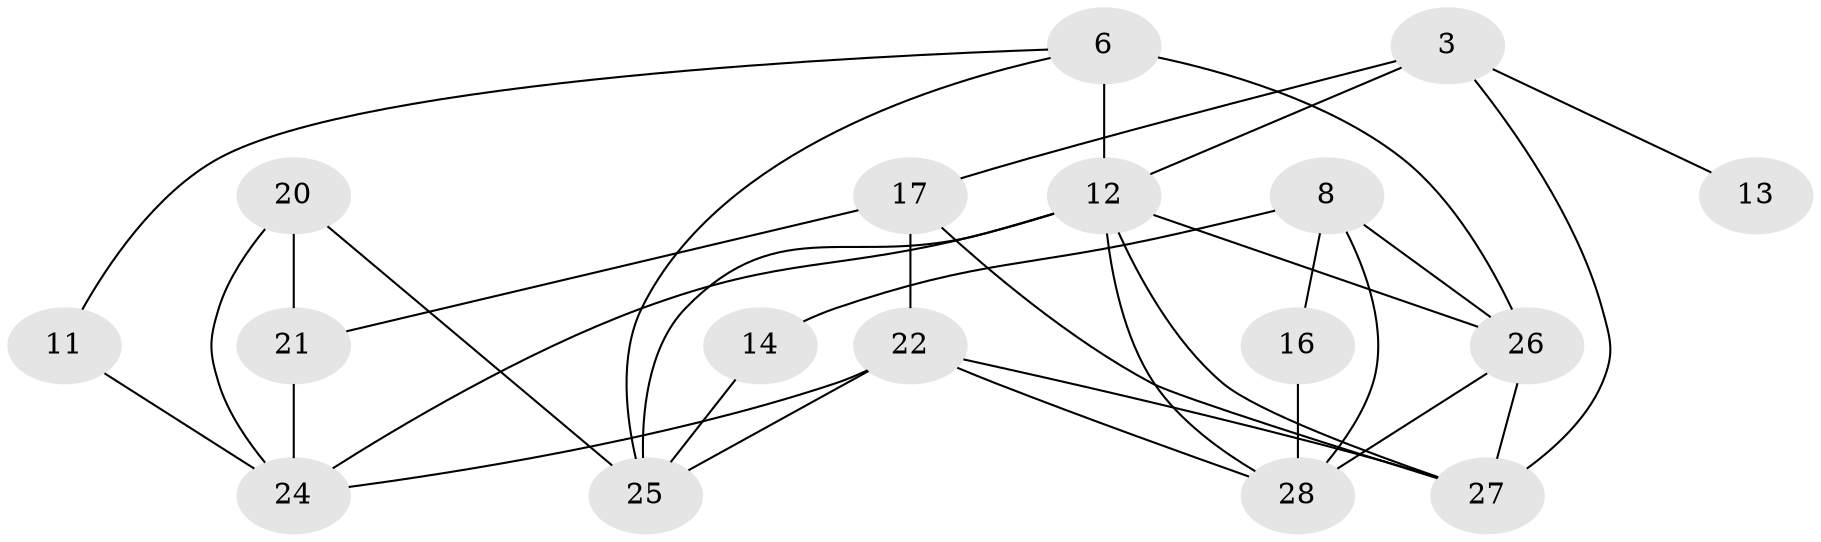 // original degree distribution, {2: 0.2545454545454545, 0: 0.2, 4: 0.16363636363636364, 1: 0.09090909090909091, 5: 0.07272727272727272, 6: 0.01818181818181818, 3: 0.2}
// Generated by graph-tools (version 1.1) at 2025/00/03/09/25 03:00:52]
// undirected, 17 vertices, 33 edges
graph export_dot {
graph [start="1"]
  node [color=gray90,style=filled];
  3;
  6;
  8;
  11;
  12;
  13;
  14;
  16;
  17;
  20;
  21;
  22;
  24;
  25;
  26;
  27;
  28;
  3 -- 12 [weight=1.0];
  3 -- 13 [weight=1.0];
  3 -- 17 [weight=1.0];
  3 -- 27 [weight=1.0];
  6 -- 11 [weight=1.0];
  6 -- 12 [weight=1.0];
  6 -- 25 [weight=1.0];
  6 -- 26 [weight=2.0];
  8 -- 14 [weight=1.0];
  8 -- 16 [weight=1.0];
  8 -- 26 [weight=1.0];
  8 -- 28 [weight=1.0];
  11 -- 24 [weight=1.0];
  12 -- 24 [weight=1.0];
  12 -- 25 [weight=1.0];
  12 -- 26 [weight=1.0];
  12 -- 27 [weight=1.0];
  12 -- 28 [weight=1.0];
  14 -- 25 [weight=1.0];
  16 -- 28 [weight=1.0];
  17 -- 21 [weight=1.0];
  17 -- 22 [weight=2.0];
  17 -- 27 [weight=1.0];
  20 -- 21 [weight=1.0];
  20 -- 24 [weight=1.0];
  20 -- 25 [weight=1.0];
  21 -- 24 [weight=1.0];
  22 -- 24 [weight=1.0];
  22 -- 25 [weight=1.0];
  22 -- 27 [weight=1.0];
  22 -- 28 [weight=1.0];
  26 -- 27 [weight=2.0];
  26 -- 28 [weight=1.0];
}
